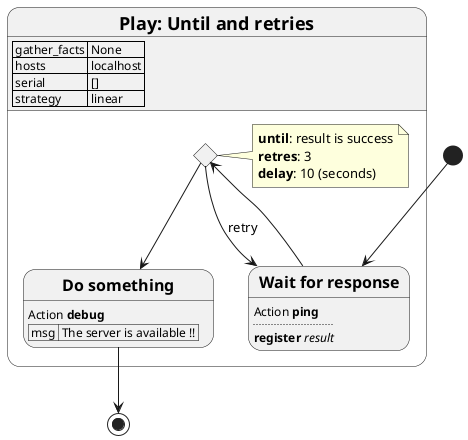 @startuml
state "= Play: Until and retries" as play_1 {
    play_1 : | gather_facts | None |
    play_1 : | hosts | localhost |
    play_1 : | serial | [] |
    play_1 : | strategy | linear |
    state "== Wait for response" as task_1
    task_1 : Action **ping**
    task_1 : ....
    task_1 : **register** //result//
    state task_1_until <<choice>>
    note right of task_1_until
        **until**: result is success
        **retres**: 3
        **delay**: 10 (seconds)
    end note
    state "== Do something" as task_2
    task_2 : Action **debug**
    task_2 : | msg | The server is available !! |
}
[*] --> task_1
task_1_until --> task_2
task_1 --> task_1_until
task_1_until --> task_1 : retry
task_2 --> [*]
@enduml
